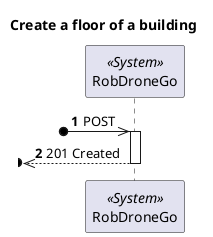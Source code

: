 @startuml
'https://plantuml.com/sequence-diagram

autonumber
skinparam packageStyle rect

title Create a floor of a building

participant "RobDroneGo" as Sys <<System>>

?o->> Sys : POST

activate Sys
?o<<-- Sys : 201 Created
deactivate Sys


@enduml
